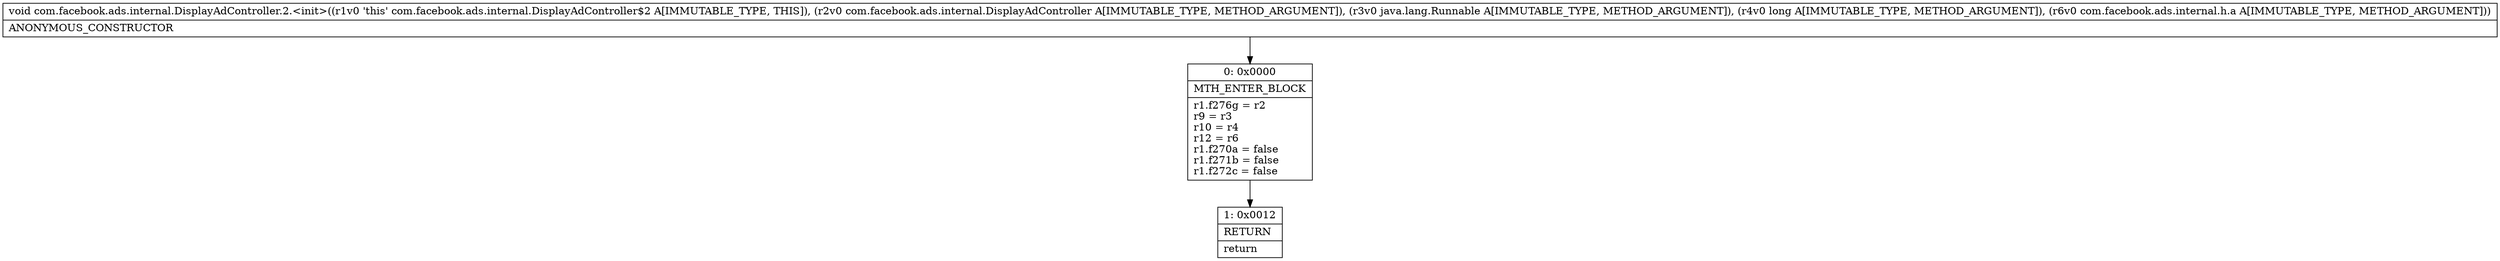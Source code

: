 digraph "CFG forcom.facebook.ads.internal.DisplayAdController.2.\<init\>(Lcom\/facebook\/ads\/internal\/DisplayAdController;Ljava\/lang\/Runnable;JLcom\/facebook\/ads\/internal\/h\/a;)V" {
Node_0 [shape=record,label="{0\:\ 0x0000|MTH_ENTER_BLOCK\l|r1.f276g = r2\lr9 = r3\lr10 = r4\lr12 = r6\lr1.f270a = false\lr1.f271b = false\lr1.f272c = false\l}"];
Node_1 [shape=record,label="{1\:\ 0x0012|RETURN\l|return\l}"];
MethodNode[shape=record,label="{void com.facebook.ads.internal.DisplayAdController.2.\<init\>((r1v0 'this' com.facebook.ads.internal.DisplayAdController$2 A[IMMUTABLE_TYPE, THIS]), (r2v0 com.facebook.ads.internal.DisplayAdController A[IMMUTABLE_TYPE, METHOD_ARGUMENT]), (r3v0 java.lang.Runnable A[IMMUTABLE_TYPE, METHOD_ARGUMENT]), (r4v0 long A[IMMUTABLE_TYPE, METHOD_ARGUMENT]), (r6v0 com.facebook.ads.internal.h.a A[IMMUTABLE_TYPE, METHOD_ARGUMENT]))  | ANONYMOUS_CONSTRUCTOR\l}"];
MethodNode -> Node_0;
Node_0 -> Node_1;
}

